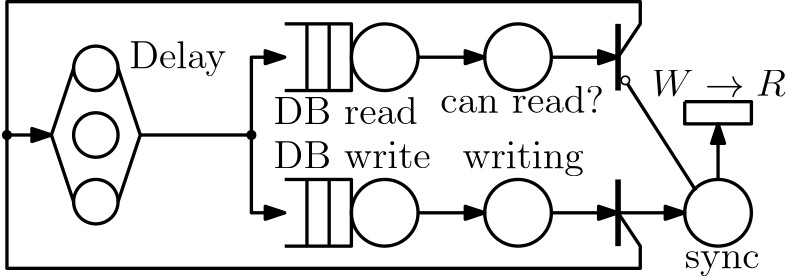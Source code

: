 <?xml version="1.0"?>
<!DOCTYPE ipe SYSTEM "ipe.dtd">
<ipe version="70218" creator="Ipe 7.2.21">
<info created="D:20221003095421" modified="D:20221017160450"/>
<ipestyle name="basic">
<symbol name="arrow/arc(spx)">
<path stroke="sym-stroke" fill="sym-stroke" pen="sym-pen">
0 0 m
-1 0.333 l
-1 -0.333 l
h
</path>
</symbol>
<symbol name="arrow/farc(spx)">
<path stroke="sym-stroke" fill="white" pen="sym-pen">
0 0 m
-1 0.333 l
-1 -0.333 l
h
</path>
</symbol>
<symbol name="arrow/ptarc(spx)">
<path stroke="sym-stroke" fill="sym-stroke" pen="sym-pen">
0 0 m
-1 0.333 l
-0.8 0 l
-1 -0.333 l
h
</path>
</symbol>
<symbol name="arrow/fptarc(spx)">
<path stroke="sym-stroke" fill="white" pen="sym-pen">
0 0 m
-1 0.333 l
-0.8 0 l
-1 -0.333 l
h
</path>
</symbol>
<symbol name="mark/circle(sx)" transformations="translations">
<path fill="sym-stroke">
0.6 0 0 0.6 0 0 e
0.4 0 0 0.4 0 0 e
</path>
</symbol>
<symbol name="mark/disk(sx)" transformations="translations">
<path fill="sym-stroke">
0.6 0 0 0.6 0 0 e
</path>
</symbol>
<symbol name="mark/fdisk(sfx)" transformations="translations">
<group>
<path fill="sym-fill">
0.5 0 0 0.5 0 0 e
</path>
<path fill="sym-stroke" fillrule="eofill">
0.6 0 0 0.6 0 0 e
0.4 0 0 0.4 0 0 e
</path>
</group>
</symbol>
<symbol name="mark/box(sx)" transformations="translations">
<path fill="sym-stroke" fillrule="eofill">
-0.6 -0.6 m
0.6 -0.6 l
0.6 0.6 l
-0.6 0.6 l
h
-0.4 -0.4 m
0.4 -0.4 l
0.4 0.4 l
-0.4 0.4 l
h
</path>
</symbol>
<symbol name="mark/square(sx)" transformations="translations">
<path fill="sym-stroke">
-0.6 -0.6 m
0.6 -0.6 l
0.6 0.6 l
-0.6 0.6 l
h
</path>
</symbol>
<symbol name="mark/fsquare(sfx)" transformations="translations">
<group>
<path fill="sym-fill">
-0.5 -0.5 m
0.5 -0.5 l
0.5 0.5 l
-0.5 0.5 l
h
</path>
<path fill="sym-stroke" fillrule="eofill">
-0.6 -0.6 m
0.6 -0.6 l
0.6 0.6 l
-0.6 0.6 l
h
-0.4 -0.4 m
0.4 -0.4 l
0.4 0.4 l
-0.4 0.4 l
h
</path>
</group>
</symbol>
<symbol name="mark/cross(sx)" transformations="translations">
<group>
<path fill="sym-stroke">
-0.43 -0.57 m
0.57 0.43 l
0.43 0.57 l
-0.57 -0.43 l
h
</path>
<path fill="sym-stroke">
-0.43 0.57 m
0.57 -0.43 l
0.43 -0.57 l
-0.57 0.43 l
h
</path>
</group>
</symbol>
<symbol name="arrow/fnormal(spx)">
<path stroke="sym-stroke" fill="white" pen="sym-pen">
0 0 m
-1 0.333 l
-1 -0.333 l
h
</path>
</symbol>
<symbol name="arrow/pointed(spx)">
<path stroke="sym-stroke" fill="sym-stroke" pen="sym-pen">
0 0 m
-1 0.333 l
-0.8 0 l
-1 -0.333 l
h
</path>
</symbol>
<symbol name="arrow/fpointed(spx)">
<path stroke="sym-stroke" fill="white" pen="sym-pen">
0 0 m
-1 0.333 l
-0.8 0 l
-1 -0.333 l
h
</path>
</symbol>
<symbol name="arrow/linear(spx)">
<path stroke="sym-stroke" pen="sym-pen">
-1 0.333 m
0 0 l
-1 -0.333 l
</path>
</symbol>
<symbol name="arrow/fdouble(spx)">
<path stroke="sym-stroke" fill="white" pen="sym-pen">
0 0 m
-1 0.333 l
-1 -0.333 l
h
-1 0 m
-2 0.333 l
-2 -0.333 l
h
</path>
</symbol>
<symbol name="arrow/double(spx)">
<path stroke="sym-stroke" fill="sym-stroke" pen="sym-pen">
0 0 m
-1 0.333 l
-1 -0.333 l
h
-1 0 m
-2 0.333 l
-2 -0.333 l
h
</path>
</symbol>
<symbol name="arrow/mid-normal(spx)">
<path stroke="sym-stroke" fill="sym-stroke" pen="sym-pen">
0.5 0 m
-0.5 0.333 l
-0.5 -0.333 l
h
</path>
</symbol>
<symbol name="arrow/mid-fnormal(spx)">
<path stroke="sym-stroke" fill="white" pen="sym-pen">
0.5 0 m
-0.5 0.333 l
-0.5 -0.333 l
h
</path>
</symbol>
<symbol name="arrow/mid-pointed(spx)">
<path stroke="sym-stroke" fill="sym-stroke" pen="sym-pen">
0.5 0 m
-0.5 0.333 l
-0.3 0 l
-0.5 -0.333 l
h
</path>
</symbol>
<symbol name="arrow/mid-fpointed(spx)">
<path stroke="sym-stroke" fill="white" pen="sym-pen">
0.5 0 m
-0.5 0.333 l
-0.3 0 l
-0.5 -0.333 l
h
</path>
</symbol>
<symbol name="arrow/mid-double(spx)">
<path stroke="sym-stroke" fill="sym-stroke" pen="sym-pen">
1 0 m
0 0.333 l
0 -0.333 l
h
0 0 m
-1 0.333 l
-1 -0.333 l
h
</path>
</symbol>
<symbol name="arrow/mid-fdouble(spx)">
<path stroke="sym-stroke" fill="white" pen="sym-pen">
1 0 m
0 0.333 l
0 -0.333 l
h
0 0 m
-1 0.333 l
-1 -0.333 l
h
</path>
</symbol>
<pen name="heavier" value="0.8"/>
<pen name="fat" value="1.2"/>
<pen name="ultrafat" value="2"/>
<symbolsize name="large" value="5"/>
<symbolsize name="small" value="2"/>
<symbolsize name="tiny" value="1.1"/>
<arrowsize name="large" value="10"/>
<arrowsize name="small" value="5"/>
<arrowsize name="tiny" value="3"/>
<color name="red" value="1 0 0"/>
<color name="blue" value="0 0 1"/>
<color name="green" value="0 1 0"/>
<color name="yellow" value="1 1 0"/>
<color name="orange" value="1 0.647 0"/>
<color name="gold" value="1 0.843 0"/>
<color name="purple" value="0.627 0.125 0.941"/>
<color name="gray" value="0.745"/>
<color name="brown" value="0.647 0.165 0.165"/>
<color name="navy" value="0 0 0.502"/>
<color name="pink" value="1 0.753 0.796"/>
<color name="seagreen" value="0.18 0.545 0.341"/>
<color name="turquoise" value="0.251 0.878 0.816"/>
<color name="violet" value="0.933 0.51 0.933"/>
<color name="darkblue" value="0 0 0.545"/>
<color name="darkcyan" value="0 0.545 0.545"/>
<color name="darkgray" value="0.663"/>
<color name="darkgreen" value="0 0.392 0"/>
<color name="darkmagenta" value="0.545 0 0.545"/>
<color name="darkorange" value="1 0.549 0"/>
<color name="darkred" value="0.545 0 0"/>
<color name="lightblue" value="0.678 0.847 0.902"/>
<color name="lightcyan" value="0.878 1 1"/>
<color name="lightgray" value="0.827"/>
<color name="lightgreen" value="0.565 0.933 0.565"/>
<color name="lightyellow" value="1 1 0.878"/>
<dashstyle name="dotted" value="[1 3] 0"/>
<dashstyle name="dashed" value="[4] 0"/>
<dashstyle name="dash dotted" value="[4 2 1 2] 0"/>
<dashstyle name="dash dot dotted" value="[4 2 1 2 1 2] 0"/>
<textsize name="large" value="\large"/>
<textsize name="Large" value="\Large"/>
<textsize name="LARGE" value="\LARGE"/>
<textsize name="huge" value="\huge"/>
<textsize name="Huge" value="\Huge"/>
<textsize name="small" value="\small"/>
<textsize name="footnote" value="\footnotesize"/>
<textsize name="tiny" value="\tiny"/>
<textstyle name="center" begin="\begin{center}" end="\end{center}"/>
<textstyle name="itemize" begin="\begin{itemize}" end="\end{itemize}"/>
<textstyle name="item" begin="\begin{itemize}\item{}" end="\end{itemize}"/>
<gridsize name="4 pts" value="4"/>
<gridsize name="8 pts (~3 mm)" value="8"/>
<gridsize name="16 pts (~6 mm)" value="16"/>
<gridsize name="32 pts (~12 mm)" value="32"/>
<gridsize name="10 pts (~3.5 mm)" value="10"/>
<gridsize name="20 pts (~7 mm)" value="20"/>
<gridsize name="14 pts (~5 mm)" value="14"/>
<gridsize name="28 pts (~10 mm)" value="28"/>
<gridsize name="56 pts (~20 mm)" value="56"/>
<anglesize name="90 deg" value="90"/>
<anglesize name="60 deg" value="60"/>
<anglesize name="45 deg" value="45"/>
<anglesize name="30 deg" value="30"/>
<anglesize name="22.5 deg" value="22.5"/>
<opacity name="10%" value="0.1"/>
<opacity name="30%" value="0.3"/>
<opacity name="50%" value="0.5"/>
<opacity name="75%" value="0.75"/>
<tiling name="falling" angle="-60" step="4" width="1"/>
<tiling name="rising" angle="30" step="4" width="1"/>
</ipestyle>
<page>
<layer name="alpha"/>
<view layers="alpha" active="alpha"/>
<path layer="alpha" stroke="black" pen="fat">
8 0 0 8 80 560 e
</path>
<path stroke="black" pen="fat">
8 0 0 8 80 536 e
</path>
<path stroke="black" pen="fat">
8 0 0 8 80 512 e
</path>
<path stroke="black" pen="fat">
88 512 m
96 536 l
88 560 l
</path>
<path stroke="black" pen="fat">
72 560 m
64 536 l
72 512 l
</path>
<path matrix="1 0 0 1 28 28" stroke="black" pen="fat">
120 548 m
144 548 l
144 524 l
120 524 l
</path>
<path matrix="1 0 0 1 28 28" stroke="black" pen="fat">
136 548 m
136 524 l
</path>
<path matrix="1 0 0 1 28 28" stroke="black" pen="fat">
128 548 m
128 524 l
</path>
<path matrix="1 0 0 1 28 28" stroke="black" pen="fat">
12 0 0 12 156 536 e
</path>
<text matrix="1 0 0 1 12 24" transformations="translations" pos="132 516" stroke="black" type="label" width="51.891" height="9.963" depth="0" valign="baseline" size="Large">DB read</text>
<text matrix="1 0 0 1 0 56" transformations="translations" pos="92 504" stroke="black" type="label" width="34.92" height="9.962" depth="2.79" valign="baseline" size="Large">Delay</text>
<path matrix="1 0 0 1 28 -28" stroke="black" pen="fat">
120 548 m
144 548 l
144 524 l
120 524 l
</path>
<path matrix="1 0 0 1 28 -28" stroke="black" pen="fat">
136 548 m
136 524 l
</path>
<path matrix="1 0 0 1 28 -28" stroke="black" pen="fat">
128 548 m
128 524 l
</path>
<path matrix="1 0 0 1 28 -28" stroke="black" pen="fat">
12 0 0 12 156 536 e
</path>
<text matrix="1 0 0 1 12 8" transformations="translations" pos="132 516" stroke="black" type="label" width="56.574" height="9.803" depth="0" valign="baseline" size="Large">DB write</text>
<path matrix="1 0 0 1 -8 0" stroke="black" pen="fat">
12 0 0 12 240 564 e
</path>
<path matrix="1 0 0 1 -8 0" stroke="black" pen="fat">
12 0 0 12 240 508 e
</path>
<path matrix="1 0 0 1 -12 0" stroke="black" pen="ultrafat">
280 520 m
280 496 l
</path>
<path matrix="1 0 0 1 64 0" stroke="black" pen="fat">
12 0 0 12 240 508 e
</path>
<path matrix="1 0 0 1 -12 56" stroke="black" pen="ultrafat">
280 520 m
280 496 l
</path>
<path stroke="black" pen="fat" arrow="normal/normal">
196 564 m
220 564 l
</path>
<path stroke="black" pen="fat" arrow="normal/normal">
244 564 m
268 564 l
</path>
<path stroke="black" pen="fat" arrow="normal/normal">
196 508 m
220 508 l
</path>
<path stroke="black" pen="fat" arrow="normal/normal">
244 508 m
268 508 l
</path>
<path stroke="black" pen="fat" arrow="normal/normal">
268 508 m
292 508 l
</path>
<path stroke="black" pen="fat">
268 508 m
276 496 l
276 488 l
48 488 l
48 584 l
276 584 l
276 576 l
268 564 l
</path>
<path stroke="black" pen="fat" arrow="normal/normal">
48 536 m
64 536 l
</path>
<path stroke="black" pen="fat">
96 536 m
136 536 l
</path>
<path stroke="black" pen="fat" arrow="normal/normal" rarrow="normal/normal">
148 564 m
136 564 l
136 508 l
148 508 l
</path>
<path stroke="black" pen="fat">
296 516 m
271.515 554.212 l
</path>
<use matrix="1 0 0 1 -1.37385 -0.343463" name="mark/fdisk(sfx)" pos="272 556" size="normal" stroke="black" fill="white"/>
<path stroke="black" pen="fat">
292 548 m
292 540 l
316 540 l
316 548 l
292 548 l
</path>
<path stroke="black" pen="fat" arrow="normal/normal">
304 520 m
304 540 l
</path>
<text matrix="1 0 0 1 -16 0" transformations="translations" pos="220 544" stroke="black" type="label" width="58.92" height="9.963" depth="0" valign="baseline" size="Large">can read?</text>
<text matrix="1 0 0 1 -12 0" transformations="translations" pos="224 524" stroke="black" type="label" width="43.702" height="9.521" depth="2.79" valign="baseline" size="Large">writing</text>
<text matrix="1 0 0 1 8 4" transformations="translations" pos="284 484" stroke="black" type="label" width="27.002" height="6.176" depth="2.79" valign="baseline" size="Large">sync</text>
<use name="mark/disk(sx)" pos="48 536" size="normal" stroke="black"/>
<use name="mark/disk(sx)" pos="136 536" size="normal" stroke="black"/>
<text matrix="1 0 0 1 -3.9467 65.8382" transformations="translations" pos="284 484" stroke="black" type="label" width="48.339" height="9.803" depth="0" valign="baseline" size="Large" style="math">W \rightarrow R</text>
</page>
</ipe>
